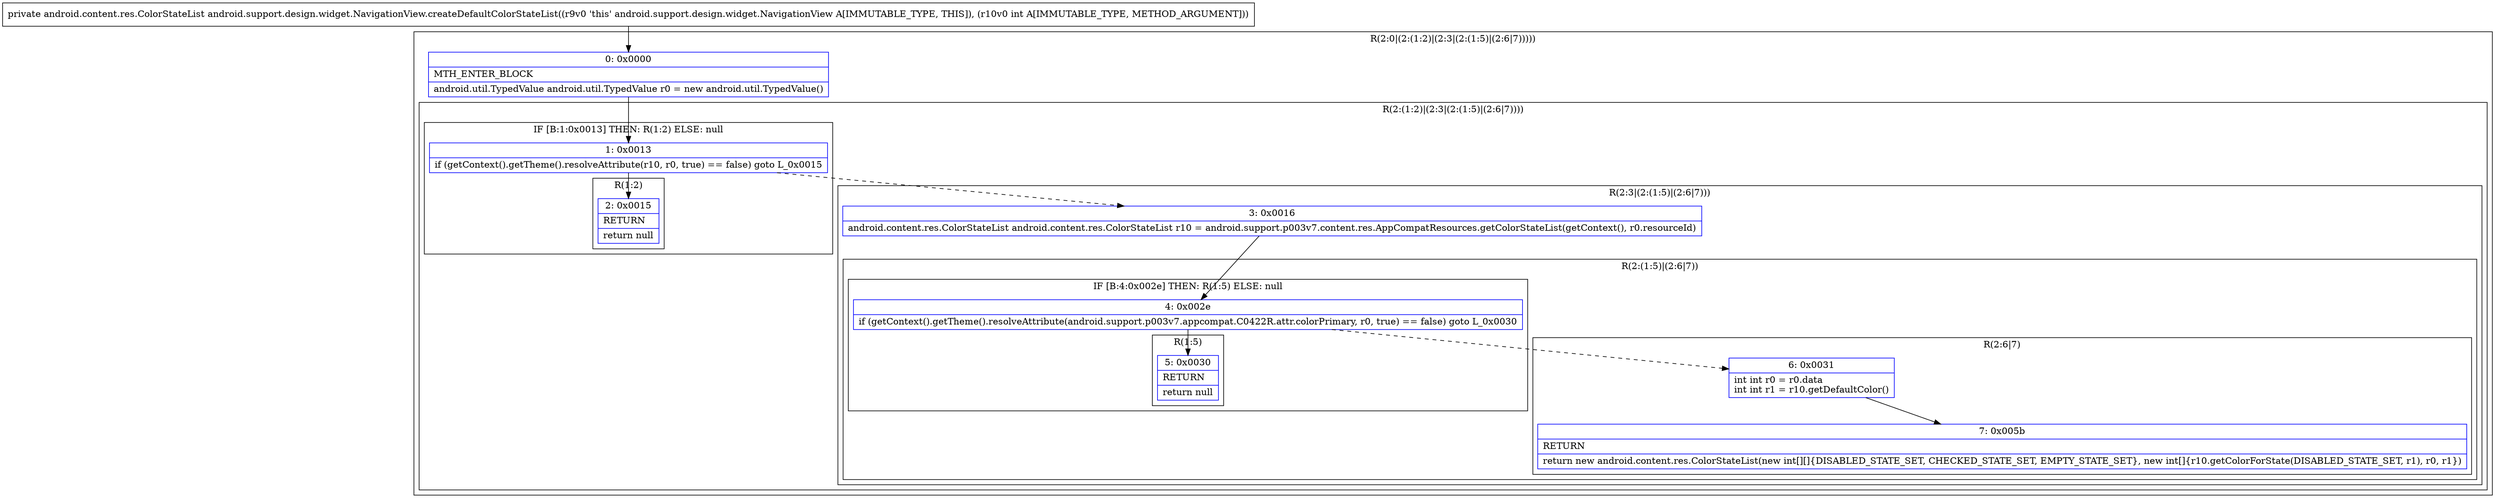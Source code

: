 digraph "CFG forandroid.support.design.widget.NavigationView.createDefaultColorStateList(I)Landroid\/content\/res\/ColorStateList;" {
subgraph cluster_Region_1282649696 {
label = "R(2:0|(2:(1:2)|(2:3|(2:(1:5)|(2:6|7)))))";
node [shape=record,color=blue];
Node_0 [shape=record,label="{0\:\ 0x0000|MTH_ENTER_BLOCK\l|android.util.TypedValue android.util.TypedValue r0 = new android.util.TypedValue()\l}"];
subgraph cluster_Region_374804773 {
label = "R(2:(1:2)|(2:3|(2:(1:5)|(2:6|7))))";
node [shape=record,color=blue];
subgraph cluster_IfRegion_1110915980 {
label = "IF [B:1:0x0013] THEN: R(1:2) ELSE: null";
node [shape=record,color=blue];
Node_1 [shape=record,label="{1\:\ 0x0013|if (getContext().getTheme().resolveAttribute(r10, r0, true) == false) goto L_0x0015\l}"];
subgraph cluster_Region_1119689668 {
label = "R(1:2)";
node [shape=record,color=blue];
Node_2 [shape=record,label="{2\:\ 0x0015|RETURN\l|return null\l}"];
}
}
subgraph cluster_Region_1171941892 {
label = "R(2:3|(2:(1:5)|(2:6|7)))";
node [shape=record,color=blue];
Node_3 [shape=record,label="{3\:\ 0x0016|android.content.res.ColorStateList android.content.res.ColorStateList r10 = android.support.p003v7.content.res.AppCompatResources.getColorStateList(getContext(), r0.resourceId)\l}"];
subgraph cluster_Region_1756352450 {
label = "R(2:(1:5)|(2:6|7))";
node [shape=record,color=blue];
subgraph cluster_IfRegion_1483258440 {
label = "IF [B:4:0x002e] THEN: R(1:5) ELSE: null";
node [shape=record,color=blue];
Node_4 [shape=record,label="{4\:\ 0x002e|if (getContext().getTheme().resolveAttribute(android.support.p003v7.appcompat.C0422R.attr.colorPrimary, r0, true) == false) goto L_0x0030\l}"];
subgraph cluster_Region_1430618242 {
label = "R(1:5)";
node [shape=record,color=blue];
Node_5 [shape=record,label="{5\:\ 0x0030|RETURN\l|return null\l}"];
}
}
subgraph cluster_Region_154738571 {
label = "R(2:6|7)";
node [shape=record,color=blue];
Node_6 [shape=record,label="{6\:\ 0x0031|int int r0 = r0.data\lint int r1 = r10.getDefaultColor()\l}"];
Node_7 [shape=record,label="{7\:\ 0x005b|RETURN\l|return new android.content.res.ColorStateList(new int[][]\{DISABLED_STATE_SET, CHECKED_STATE_SET, EMPTY_STATE_SET\}, new int[]\{r10.getColorForState(DISABLED_STATE_SET, r1), r0, r1\})\l}"];
}
}
}
}
}
MethodNode[shape=record,label="{private android.content.res.ColorStateList android.support.design.widget.NavigationView.createDefaultColorStateList((r9v0 'this' android.support.design.widget.NavigationView A[IMMUTABLE_TYPE, THIS]), (r10v0 int A[IMMUTABLE_TYPE, METHOD_ARGUMENT])) }"];
MethodNode -> Node_0;
Node_0 -> Node_1;
Node_1 -> Node_2;
Node_1 -> Node_3[style=dashed];
Node_3 -> Node_4;
Node_4 -> Node_5;
Node_4 -> Node_6[style=dashed];
Node_6 -> Node_7;
}

